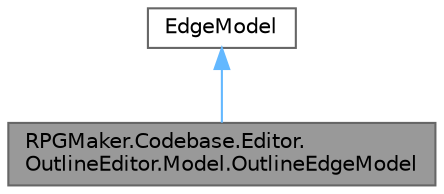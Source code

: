 digraph "RPGMaker.Codebase.Editor.OutlineEditor.Model.OutlineEdgeModel"
{
 // LATEX_PDF_SIZE
  bgcolor="transparent";
  edge [fontname=Helvetica,fontsize=10,labelfontname=Helvetica,labelfontsize=10];
  node [fontname=Helvetica,fontsize=10,shape=box,height=0.2,width=0.4];
  Node1 [id="Node000001",label="RPGMaker.Codebase.Editor.\lOutlineEditor.Model.OutlineEdgeModel",height=0.2,width=0.4,color="gray40", fillcolor="grey60", style="filled", fontcolor="black",tooltip="😁 輪郭辺モデル"];
  Node2 -> Node1 [id="edge1_Node000001_Node000002",dir="back",color="steelblue1",style="solid",tooltip=" "];
  Node2 [id="Node000002",label="EdgeModel",height=0.2,width=0.4,color="gray40", fillcolor="white", style="filled",tooltip=" "];
}
